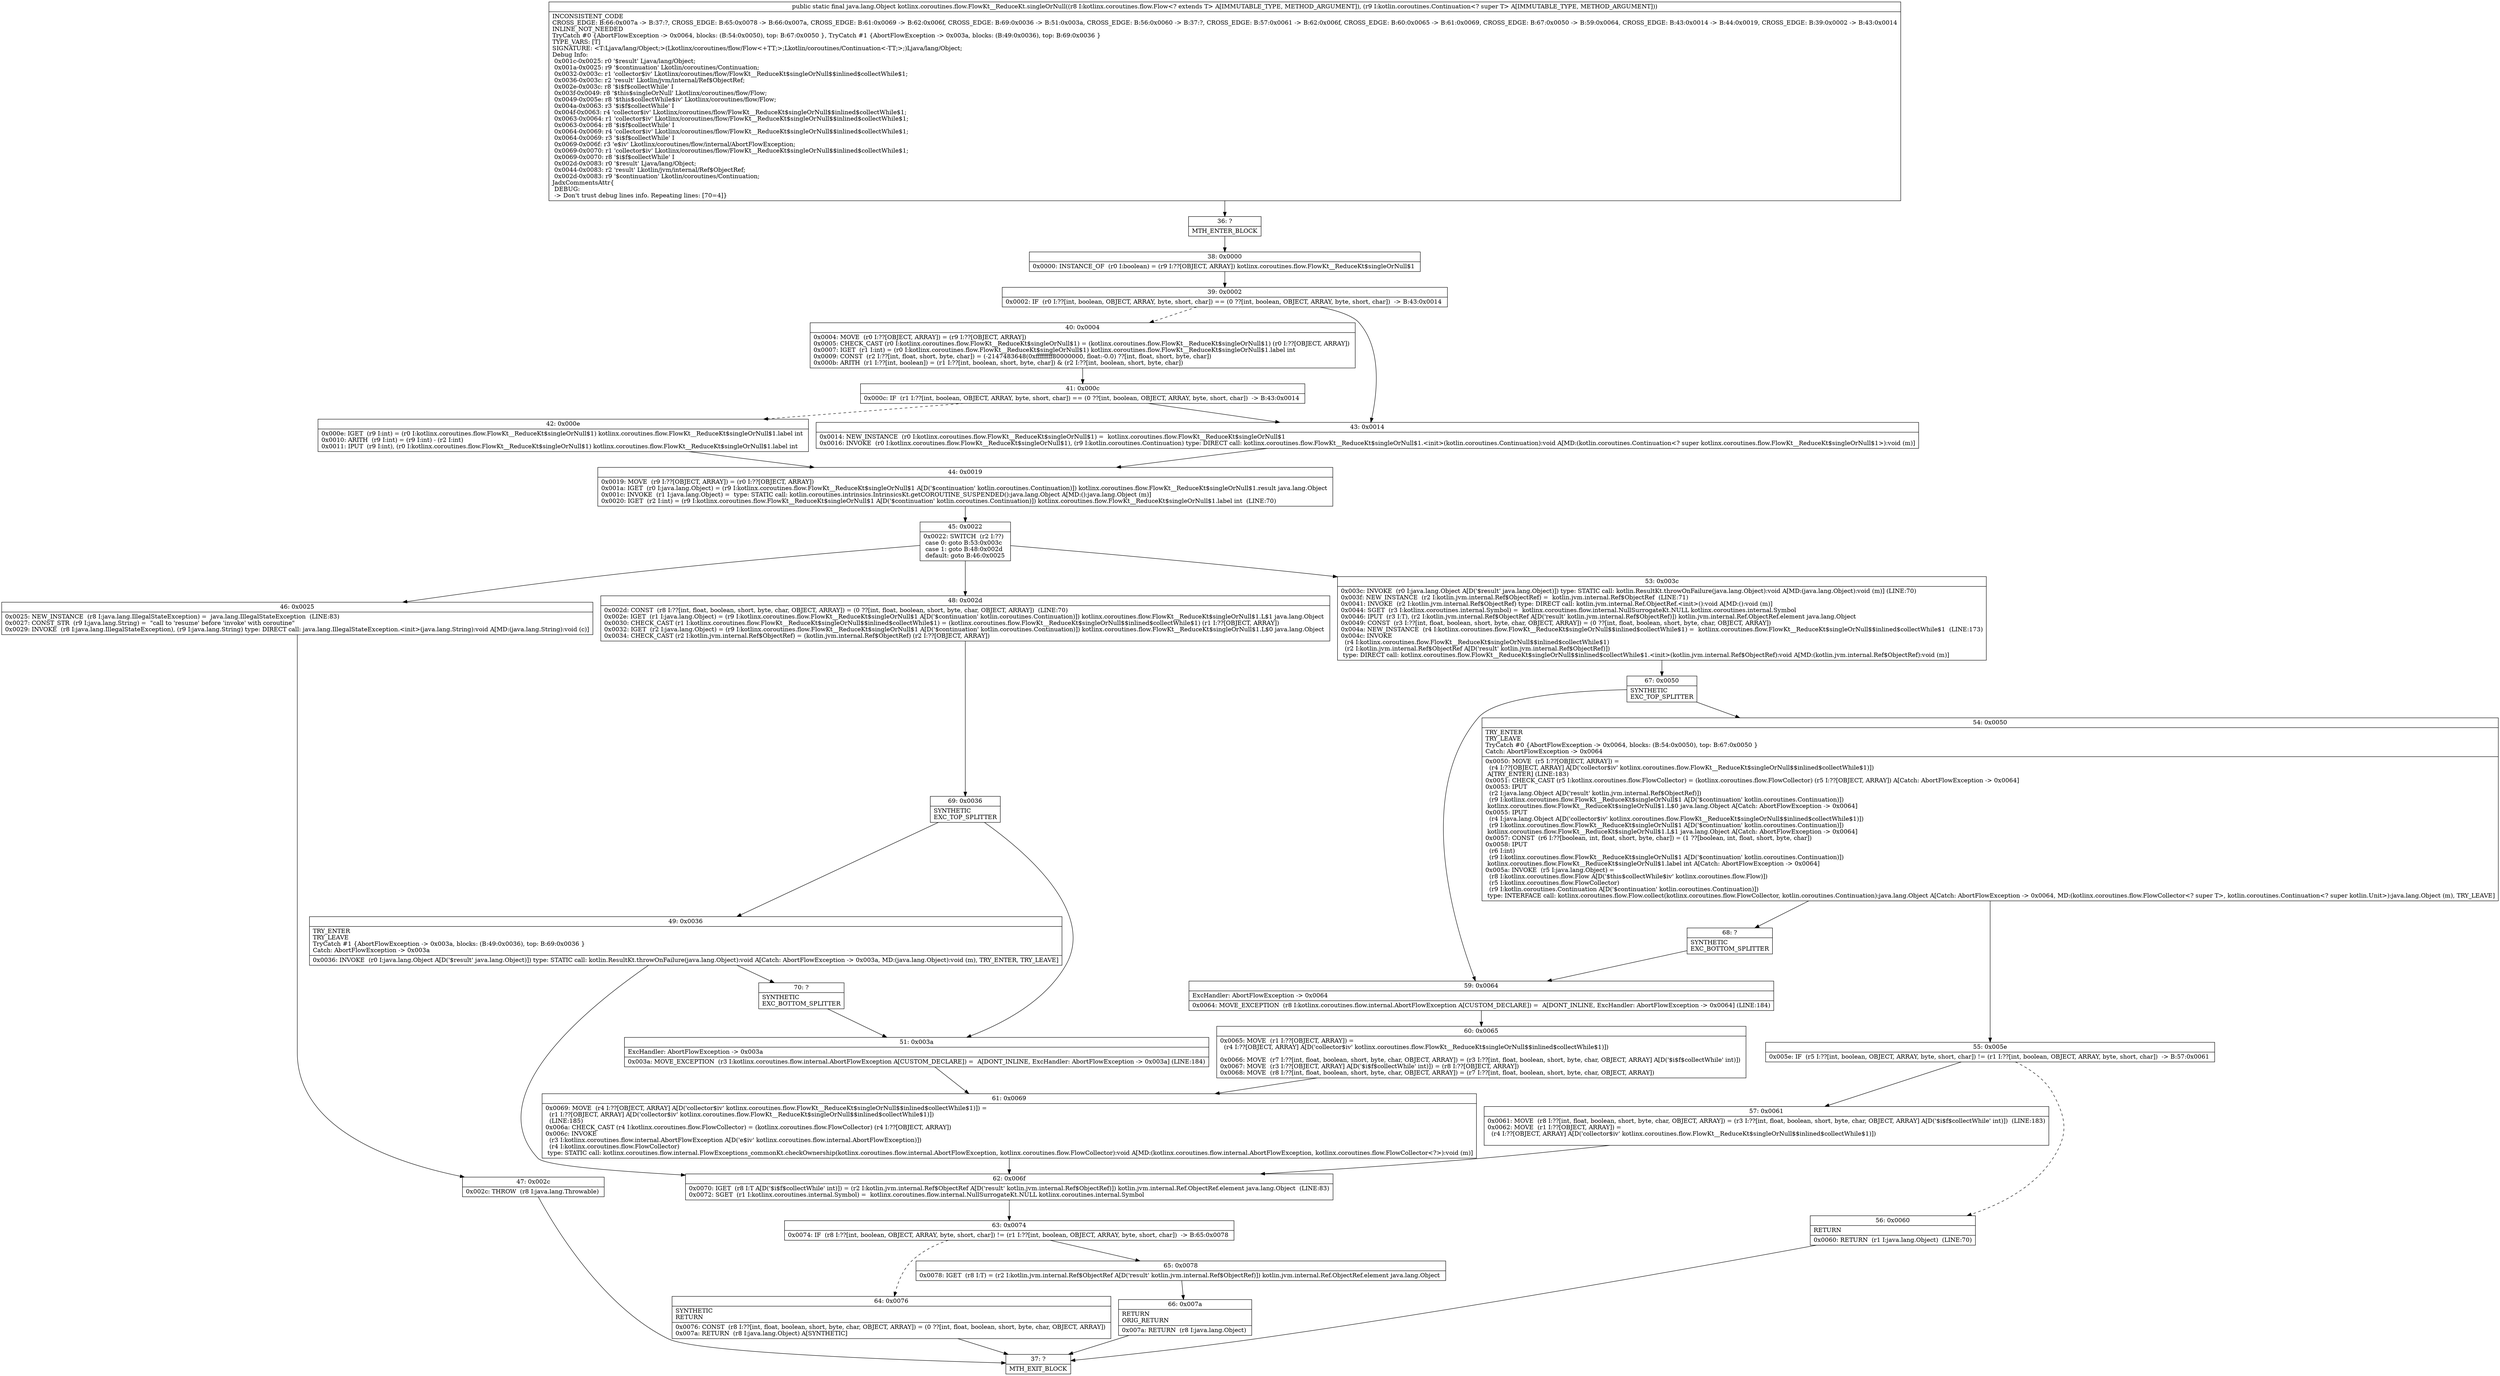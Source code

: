 digraph "CFG forkotlinx.coroutines.flow.FlowKt__ReduceKt.singleOrNull(Lkotlinx\/coroutines\/flow\/Flow;Lkotlin\/coroutines\/Continuation;)Ljava\/lang\/Object;" {
Node_36 [shape=record,label="{36\:\ ?|MTH_ENTER_BLOCK\l}"];
Node_38 [shape=record,label="{38\:\ 0x0000|0x0000: INSTANCE_OF  (r0 I:boolean) = (r9 I:??[OBJECT, ARRAY]) kotlinx.coroutines.flow.FlowKt__ReduceKt$singleOrNull$1 \l}"];
Node_39 [shape=record,label="{39\:\ 0x0002|0x0002: IF  (r0 I:??[int, boolean, OBJECT, ARRAY, byte, short, char]) == (0 ??[int, boolean, OBJECT, ARRAY, byte, short, char])  \-\> B:43:0x0014 \l}"];
Node_40 [shape=record,label="{40\:\ 0x0004|0x0004: MOVE  (r0 I:??[OBJECT, ARRAY]) = (r9 I:??[OBJECT, ARRAY]) \l0x0005: CHECK_CAST (r0 I:kotlinx.coroutines.flow.FlowKt__ReduceKt$singleOrNull$1) = (kotlinx.coroutines.flow.FlowKt__ReduceKt$singleOrNull$1) (r0 I:??[OBJECT, ARRAY]) \l0x0007: IGET  (r1 I:int) = (r0 I:kotlinx.coroutines.flow.FlowKt__ReduceKt$singleOrNull$1) kotlinx.coroutines.flow.FlowKt__ReduceKt$singleOrNull$1.label int \l0x0009: CONST  (r2 I:??[int, float, short, byte, char]) = (\-2147483648(0xffffffff80000000, float:\-0.0) ??[int, float, short, byte, char]) \l0x000b: ARITH  (r1 I:??[int, boolean]) = (r1 I:??[int, boolean, short, byte, char]) & (r2 I:??[int, boolean, short, byte, char]) \l}"];
Node_41 [shape=record,label="{41\:\ 0x000c|0x000c: IF  (r1 I:??[int, boolean, OBJECT, ARRAY, byte, short, char]) == (0 ??[int, boolean, OBJECT, ARRAY, byte, short, char])  \-\> B:43:0x0014 \l}"];
Node_42 [shape=record,label="{42\:\ 0x000e|0x000e: IGET  (r9 I:int) = (r0 I:kotlinx.coroutines.flow.FlowKt__ReduceKt$singleOrNull$1) kotlinx.coroutines.flow.FlowKt__ReduceKt$singleOrNull$1.label int \l0x0010: ARITH  (r9 I:int) = (r9 I:int) \- (r2 I:int) \l0x0011: IPUT  (r9 I:int), (r0 I:kotlinx.coroutines.flow.FlowKt__ReduceKt$singleOrNull$1) kotlinx.coroutines.flow.FlowKt__ReduceKt$singleOrNull$1.label int \l}"];
Node_44 [shape=record,label="{44\:\ 0x0019|0x0019: MOVE  (r9 I:??[OBJECT, ARRAY]) = (r0 I:??[OBJECT, ARRAY]) \l0x001a: IGET  (r0 I:java.lang.Object) = (r9 I:kotlinx.coroutines.flow.FlowKt__ReduceKt$singleOrNull$1 A[D('$continuation' kotlin.coroutines.Continuation)]) kotlinx.coroutines.flow.FlowKt__ReduceKt$singleOrNull$1.result java.lang.Object \l0x001c: INVOKE  (r1 I:java.lang.Object) =  type: STATIC call: kotlin.coroutines.intrinsics.IntrinsicsKt.getCOROUTINE_SUSPENDED():java.lang.Object A[MD:():java.lang.Object (m)]\l0x0020: IGET  (r2 I:int) = (r9 I:kotlinx.coroutines.flow.FlowKt__ReduceKt$singleOrNull$1 A[D('$continuation' kotlin.coroutines.Continuation)]) kotlinx.coroutines.flow.FlowKt__ReduceKt$singleOrNull$1.label int  (LINE:70)\l}"];
Node_45 [shape=record,label="{45\:\ 0x0022|0x0022: SWITCH  (r2 I:??)\l case 0: goto B:53:0x003c\l case 1: goto B:48:0x002d\l default: goto B:46:0x0025 \l}"];
Node_46 [shape=record,label="{46\:\ 0x0025|0x0025: NEW_INSTANCE  (r8 I:java.lang.IllegalStateException) =  java.lang.IllegalStateException  (LINE:83)\l0x0027: CONST_STR  (r9 I:java.lang.String) =  \"call to 'resume' before 'invoke' with coroutine\" \l0x0029: INVOKE  (r8 I:java.lang.IllegalStateException), (r9 I:java.lang.String) type: DIRECT call: java.lang.IllegalStateException.\<init\>(java.lang.String):void A[MD:(java.lang.String):void (c)]\l}"];
Node_47 [shape=record,label="{47\:\ 0x002c|0x002c: THROW  (r8 I:java.lang.Throwable) \l}"];
Node_37 [shape=record,label="{37\:\ ?|MTH_EXIT_BLOCK\l}"];
Node_48 [shape=record,label="{48\:\ 0x002d|0x002d: CONST  (r8 I:??[int, float, boolean, short, byte, char, OBJECT, ARRAY]) = (0 ??[int, float, boolean, short, byte, char, OBJECT, ARRAY])  (LINE:70)\l0x002e: IGET  (r1 I:java.lang.Object) = (r9 I:kotlinx.coroutines.flow.FlowKt__ReduceKt$singleOrNull$1 A[D('$continuation' kotlin.coroutines.Continuation)]) kotlinx.coroutines.flow.FlowKt__ReduceKt$singleOrNull$1.L$1 java.lang.Object \l0x0030: CHECK_CAST (r1 I:kotlinx.coroutines.flow.FlowKt__ReduceKt$singleOrNull$$inlined$collectWhile$1) = (kotlinx.coroutines.flow.FlowKt__ReduceKt$singleOrNull$$inlined$collectWhile$1) (r1 I:??[OBJECT, ARRAY]) \l0x0032: IGET  (r2 I:java.lang.Object) = (r9 I:kotlinx.coroutines.flow.FlowKt__ReduceKt$singleOrNull$1 A[D('$continuation' kotlin.coroutines.Continuation)]) kotlinx.coroutines.flow.FlowKt__ReduceKt$singleOrNull$1.L$0 java.lang.Object \l0x0034: CHECK_CAST (r2 I:kotlin.jvm.internal.Ref$ObjectRef) = (kotlin.jvm.internal.Ref$ObjectRef) (r2 I:??[OBJECT, ARRAY]) \l}"];
Node_69 [shape=record,label="{69\:\ 0x0036|SYNTHETIC\lEXC_TOP_SPLITTER\l}"];
Node_49 [shape=record,label="{49\:\ 0x0036|TRY_ENTER\lTRY_LEAVE\lTryCatch #1 \{AbortFlowException \-\> 0x003a, blocks: (B:49:0x0036), top: B:69:0x0036 \}\lCatch: AbortFlowException \-\> 0x003a\l|0x0036: INVOKE  (r0 I:java.lang.Object A[D('$result' java.lang.Object)]) type: STATIC call: kotlin.ResultKt.throwOnFailure(java.lang.Object):void A[Catch: AbortFlowException \-\> 0x003a, MD:(java.lang.Object):void (m), TRY_ENTER, TRY_LEAVE]\l}"];
Node_62 [shape=record,label="{62\:\ 0x006f|0x0070: IGET  (r8 I:T A[D('$i$f$collectWhile' int)]) = (r2 I:kotlin.jvm.internal.Ref$ObjectRef A[D('result' kotlin.jvm.internal.Ref$ObjectRef)]) kotlin.jvm.internal.Ref.ObjectRef.element java.lang.Object  (LINE:83)\l0x0072: SGET  (r1 I:kotlinx.coroutines.internal.Symbol) =  kotlinx.coroutines.flow.internal.NullSurrogateKt.NULL kotlinx.coroutines.internal.Symbol \l}"];
Node_63 [shape=record,label="{63\:\ 0x0074|0x0074: IF  (r8 I:??[int, boolean, OBJECT, ARRAY, byte, short, char]) != (r1 I:??[int, boolean, OBJECT, ARRAY, byte, short, char])  \-\> B:65:0x0078 \l}"];
Node_64 [shape=record,label="{64\:\ 0x0076|SYNTHETIC\lRETURN\l|0x0076: CONST  (r8 I:??[int, float, boolean, short, byte, char, OBJECT, ARRAY]) = (0 ??[int, float, boolean, short, byte, char, OBJECT, ARRAY]) \l0x007a: RETURN  (r8 I:java.lang.Object) A[SYNTHETIC]\l}"];
Node_65 [shape=record,label="{65\:\ 0x0078|0x0078: IGET  (r8 I:T) = (r2 I:kotlin.jvm.internal.Ref$ObjectRef A[D('result' kotlin.jvm.internal.Ref$ObjectRef)]) kotlin.jvm.internal.Ref.ObjectRef.element java.lang.Object \l}"];
Node_66 [shape=record,label="{66\:\ 0x007a|RETURN\lORIG_RETURN\l|0x007a: RETURN  (r8 I:java.lang.Object) \l}"];
Node_70 [shape=record,label="{70\:\ ?|SYNTHETIC\lEXC_BOTTOM_SPLITTER\l}"];
Node_51 [shape=record,label="{51\:\ 0x003a|ExcHandler: AbortFlowException \-\> 0x003a\l|0x003a: MOVE_EXCEPTION  (r3 I:kotlinx.coroutines.flow.internal.AbortFlowException A[CUSTOM_DECLARE]) =  A[DONT_INLINE, ExcHandler: AbortFlowException \-\> 0x003a] (LINE:184)\l}"];
Node_61 [shape=record,label="{61\:\ 0x0069|0x0069: MOVE  (r4 I:??[OBJECT, ARRAY] A[D('collector$iv' kotlinx.coroutines.flow.FlowKt__ReduceKt$singleOrNull$$inlined$collectWhile$1)]) = \l  (r1 I:??[OBJECT, ARRAY] A[D('collector$iv' kotlinx.coroutines.flow.FlowKt__ReduceKt$singleOrNull$$inlined$collectWhile$1)])\l  (LINE:185)\l0x006a: CHECK_CAST (r4 I:kotlinx.coroutines.flow.FlowCollector) = (kotlinx.coroutines.flow.FlowCollector) (r4 I:??[OBJECT, ARRAY]) \l0x006c: INVOKE  \l  (r3 I:kotlinx.coroutines.flow.internal.AbortFlowException A[D('e$iv' kotlinx.coroutines.flow.internal.AbortFlowException)])\l  (r4 I:kotlinx.coroutines.flow.FlowCollector)\l type: STATIC call: kotlinx.coroutines.flow.internal.FlowExceptions_commonKt.checkOwnership(kotlinx.coroutines.flow.internal.AbortFlowException, kotlinx.coroutines.flow.FlowCollector):void A[MD:(kotlinx.coroutines.flow.internal.AbortFlowException, kotlinx.coroutines.flow.FlowCollector\<?\>):void (m)]\l}"];
Node_53 [shape=record,label="{53\:\ 0x003c|0x003c: INVOKE  (r0 I:java.lang.Object A[D('$result' java.lang.Object)]) type: STATIC call: kotlin.ResultKt.throwOnFailure(java.lang.Object):void A[MD:(java.lang.Object):void (m)] (LINE:70)\l0x003f: NEW_INSTANCE  (r2 I:kotlin.jvm.internal.Ref$ObjectRef) =  kotlin.jvm.internal.Ref$ObjectRef  (LINE:71)\l0x0041: INVOKE  (r2 I:kotlin.jvm.internal.Ref$ObjectRef) type: DIRECT call: kotlin.jvm.internal.Ref.ObjectRef.\<init\>():void A[MD:():void (m)]\l0x0044: SGET  (r3 I:kotlinx.coroutines.internal.Symbol) =  kotlinx.coroutines.flow.internal.NullSurrogateKt.NULL kotlinx.coroutines.internal.Symbol \l0x0046: IPUT  (r3 I:T), (r2 I:kotlin.jvm.internal.Ref$ObjectRef A[D('result' kotlin.jvm.internal.Ref$ObjectRef)]) kotlin.jvm.internal.Ref.ObjectRef.element java.lang.Object \l0x0049: CONST  (r3 I:??[int, float, boolean, short, byte, char, OBJECT, ARRAY]) = (0 ??[int, float, boolean, short, byte, char, OBJECT, ARRAY]) \l0x004a: NEW_INSTANCE  (r4 I:kotlinx.coroutines.flow.FlowKt__ReduceKt$singleOrNull$$inlined$collectWhile$1) =  kotlinx.coroutines.flow.FlowKt__ReduceKt$singleOrNull$$inlined$collectWhile$1  (LINE:173)\l0x004c: INVOKE  \l  (r4 I:kotlinx.coroutines.flow.FlowKt__ReduceKt$singleOrNull$$inlined$collectWhile$1)\l  (r2 I:kotlin.jvm.internal.Ref$ObjectRef A[D('result' kotlin.jvm.internal.Ref$ObjectRef)])\l type: DIRECT call: kotlinx.coroutines.flow.FlowKt__ReduceKt$singleOrNull$$inlined$collectWhile$1.\<init\>(kotlin.jvm.internal.Ref$ObjectRef):void A[MD:(kotlin.jvm.internal.Ref$ObjectRef):void (m)]\l}"];
Node_67 [shape=record,label="{67\:\ 0x0050|SYNTHETIC\lEXC_TOP_SPLITTER\l}"];
Node_54 [shape=record,label="{54\:\ 0x0050|TRY_ENTER\lTRY_LEAVE\lTryCatch #0 \{AbortFlowException \-\> 0x0064, blocks: (B:54:0x0050), top: B:67:0x0050 \}\lCatch: AbortFlowException \-\> 0x0064\l|0x0050: MOVE  (r5 I:??[OBJECT, ARRAY]) = \l  (r4 I:??[OBJECT, ARRAY] A[D('collector$iv' kotlinx.coroutines.flow.FlowKt__ReduceKt$singleOrNull$$inlined$collectWhile$1)])\l A[TRY_ENTER] (LINE:183)\l0x0051: CHECK_CAST (r5 I:kotlinx.coroutines.flow.FlowCollector) = (kotlinx.coroutines.flow.FlowCollector) (r5 I:??[OBJECT, ARRAY]) A[Catch: AbortFlowException \-\> 0x0064]\l0x0053: IPUT  \l  (r2 I:java.lang.Object A[D('result' kotlin.jvm.internal.Ref$ObjectRef)])\l  (r9 I:kotlinx.coroutines.flow.FlowKt__ReduceKt$singleOrNull$1 A[D('$continuation' kotlin.coroutines.Continuation)])\l kotlinx.coroutines.flow.FlowKt__ReduceKt$singleOrNull$1.L$0 java.lang.Object A[Catch: AbortFlowException \-\> 0x0064]\l0x0055: IPUT  \l  (r4 I:java.lang.Object A[D('collector$iv' kotlinx.coroutines.flow.FlowKt__ReduceKt$singleOrNull$$inlined$collectWhile$1)])\l  (r9 I:kotlinx.coroutines.flow.FlowKt__ReduceKt$singleOrNull$1 A[D('$continuation' kotlin.coroutines.Continuation)])\l kotlinx.coroutines.flow.FlowKt__ReduceKt$singleOrNull$1.L$1 java.lang.Object A[Catch: AbortFlowException \-\> 0x0064]\l0x0057: CONST  (r6 I:??[boolean, int, float, short, byte, char]) = (1 ??[boolean, int, float, short, byte, char]) \l0x0058: IPUT  \l  (r6 I:int)\l  (r9 I:kotlinx.coroutines.flow.FlowKt__ReduceKt$singleOrNull$1 A[D('$continuation' kotlin.coroutines.Continuation)])\l kotlinx.coroutines.flow.FlowKt__ReduceKt$singleOrNull$1.label int A[Catch: AbortFlowException \-\> 0x0064]\l0x005a: INVOKE  (r5 I:java.lang.Object) = \l  (r8 I:kotlinx.coroutines.flow.Flow A[D('$this$collectWhile$iv' kotlinx.coroutines.flow.Flow)])\l  (r5 I:kotlinx.coroutines.flow.FlowCollector)\l  (r9 I:kotlin.coroutines.Continuation A[D('$continuation' kotlin.coroutines.Continuation)])\l type: INTERFACE call: kotlinx.coroutines.flow.Flow.collect(kotlinx.coroutines.flow.FlowCollector, kotlin.coroutines.Continuation):java.lang.Object A[Catch: AbortFlowException \-\> 0x0064, MD:(kotlinx.coroutines.flow.FlowCollector\<? super T\>, kotlin.coroutines.Continuation\<? super kotlin.Unit\>):java.lang.Object (m), TRY_LEAVE]\l}"];
Node_55 [shape=record,label="{55\:\ 0x005e|0x005e: IF  (r5 I:??[int, boolean, OBJECT, ARRAY, byte, short, char]) != (r1 I:??[int, boolean, OBJECT, ARRAY, byte, short, char])  \-\> B:57:0x0061 \l}"];
Node_56 [shape=record,label="{56\:\ 0x0060|RETURN\l|0x0060: RETURN  (r1 I:java.lang.Object)  (LINE:70)\l}"];
Node_57 [shape=record,label="{57\:\ 0x0061|0x0061: MOVE  (r8 I:??[int, float, boolean, short, byte, char, OBJECT, ARRAY]) = (r3 I:??[int, float, boolean, short, byte, char, OBJECT, ARRAY] A[D('$i$f$collectWhile' int)])  (LINE:183)\l0x0062: MOVE  (r1 I:??[OBJECT, ARRAY]) = \l  (r4 I:??[OBJECT, ARRAY] A[D('collector$iv' kotlinx.coroutines.flow.FlowKt__ReduceKt$singleOrNull$$inlined$collectWhile$1)])\l \l}"];
Node_68 [shape=record,label="{68\:\ ?|SYNTHETIC\lEXC_BOTTOM_SPLITTER\l}"];
Node_59 [shape=record,label="{59\:\ 0x0064|ExcHandler: AbortFlowException \-\> 0x0064\l|0x0064: MOVE_EXCEPTION  (r8 I:kotlinx.coroutines.flow.internal.AbortFlowException A[CUSTOM_DECLARE]) =  A[DONT_INLINE, ExcHandler: AbortFlowException \-\> 0x0064] (LINE:184)\l}"];
Node_60 [shape=record,label="{60\:\ 0x0065|0x0065: MOVE  (r1 I:??[OBJECT, ARRAY]) = \l  (r4 I:??[OBJECT, ARRAY] A[D('collector$iv' kotlinx.coroutines.flow.FlowKt__ReduceKt$singleOrNull$$inlined$collectWhile$1)])\l \l0x0066: MOVE  (r7 I:??[int, float, boolean, short, byte, char, OBJECT, ARRAY]) = (r3 I:??[int, float, boolean, short, byte, char, OBJECT, ARRAY] A[D('$i$f$collectWhile' int)]) \l0x0067: MOVE  (r3 I:??[OBJECT, ARRAY] A[D('$i$f$collectWhile' int)]) = (r8 I:??[OBJECT, ARRAY]) \l0x0068: MOVE  (r8 I:??[int, float, boolean, short, byte, char, OBJECT, ARRAY]) = (r7 I:??[int, float, boolean, short, byte, char, OBJECT, ARRAY]) \l}"];
Node_43 [shape=record,label="{43\:\ 0x0014|0x0014: NEW_INSTANCE  (r0 I:kotlinx.coroutines.flow.FlowKt__ReduceKt$singleOrNull$1) =  kotlinx.coroutines.flow.FlowKt__ReduceKt$singleOrNull$1 \l0x0016: INVOKE  (r0 I:kotlinx.coroutines.flow.FlowKt__ReduceKt$singleOrNull$1), (r9 I:kotlin.coroutines.Continuation) type: DIRECT call: kotlinx.coroutines.flow.FlowKt__ReduceKt$singleOrNull$1.\<init\>(kotlin.coroutines.Continuation):void A[MD:(kotlin.coroutines.Continuation\<? super kotlinx.coroutines.flow.FlowKt__ReduceKt$singleOrNull$1\>):void (m)]\l}"];
MethodNode[shape=record,label="{public static final java.lang.Object kotlinx.coroutines.flow.FlowKt__ReduceKt.singleOrNull((r8 I:kotlinx.coroutines.flow.Flow\<? extends T\> A[IMMUTABLE_TYPE, METHOD_ARGUMENT]), (r9 I:kotlin.coroutines.Continuation\<? super T\> A[IMMUTABLE_TYPE, METHOD_ARGUMENT]))  | INCONSISTENT_CODE\lCROSS_EDGE: B:66:0x007a \-\> B:37:?, CROSS_EDGE: B:65:0x0078 \-\> B:66:0x007a, CROSS_EDGE: B:61:0x0069 \-\> B:62:0x006f, CROSS_EDGE: B:69:0x0036 \-\> B:51:0x003a, CROSS_EDGE: B:56:0x0060 \-\> B:37:?, CROSS_EDGE: B:57:0x0061 \-\> B:62:0x006f, CROSS_EDGE: B:60:0x0065 \-\> B:61:0x0069, CROSS_EDGE: B:67:0x0050 \-\> B:59:0x0064, CROSS_EDGE: B:43:0x0014 \-\> B:44:0x0019, CROSS_EDGE: B:39:0x0002 \-\> B:43:0x0014\lINLINE_NOT_NEEDED\lTryCatch #0 \{AbortFlowException \-\> 0x0064, blocks: (B:54:0x0050), top: B:67:0x0050 \}, TryCatch #1 \{AbortFlowException \-\> 0x003a, blocks: (B:49:0x0036), top: B:69:0x0036 \}\lTYPE_VARS: [T]\lSIGNATURE: \<T:Ljava\/lang\/Object;\>(Lkotlinx\/coroutines\/flow\/Flow\<+TT;\>;Lkotlin\/coroutines\/Continuation\<\-TT;\>;)Ljava\/lang\/Object;\lDebug Info:\l  0x001c\-0x0025: r0 '$result' Ljava\/lang\/Object;\l  0x001a\-0x0025: r9 '$continuation' Lkotlin\/coroutines\/Continuation;\l  0x0032\-0x003c: r1 'collector$iv' Lkotlinx\/coroutines\/flow\/FlowKt__ReduceKt$singleOrNull$$inlined$collectWhile$1;\l  0x0036\-0x003c: r2 'result' Lkotlin\/jvm\/internal\/Ref$ObjectRef;\l  0x002e\-0x003c: r8 '$i$f$collectWhile' I\l  0x003f\-0x0049: r8 '$this$singleOrNull' Lkotlinx\/coroutines\/flow\/Flow;\l  0x0049\-0x005e: r8 '$this$collectWhile$iv' Lkotlinx\/coroutines\/flow\/Flow;\l  0x004a\-0x0063: r3 '$i$f$collectWhile' I\l  0x004f\-0x0063: r4 'collector$iv' Lkotlinx\/coroutines\/flow\/FlowKt__ReduceKt$singleOrNull$$inlined$collectWhile$1;\l  0x0063\-0x0064: r1 'collector$iv' Lkotlinx\/coroutines\/flow\/FlowKt__ReduceKt$singleOrNull$$inlined$collectWhile$1;\l  0x0063\-0x0064: r8 '$i$f$collectWhile' I\l  0x0064\-0x0069: r4 'collector$iv' Lkotlinx\/coroutines\/flow\/FlowKt__ReduceKt$singleOrNull$$inlined$collectWhile$1;\l  0x0064\-0x0069: r3 '$i$f$collectWhile' I\l  0x0069\-0x006f: r3 'e$iv' Lkotlinx\/coroutines\/flow\/internal\/AbortFlowException;\l  0x0069\-0x0070: r1 'collector$iv' Lkotlinx\/coroutines\/flow\/FlowKt__ReduceKt$singleOrNull$$inlined$collectWhile$1;\l  0x0069\-0x0070: r8 '$i$f$collectWhile' I\l  0x002d\-0x0083: r0 '$result' Ljava\/lang\/Object;\l  0x0044\-0x0083: r2 'result' Lkotlin\/jvm\/internal\/Ref$ObjectRef;\l  0x002d\-0x0083: r9 '$continuation' Lkotlin\/coroutines\/Continuation;\lJadxCommentsAttr\{\l DEBUG: \l \-\> Don't trust debug lines info. Repeating lines: [70=4]\}\l}"];
MethodNode -> Node_36;Node_36 -> Node_38;
Node_38 -> Node_39;
Node_39 -> Node_40[style=dashed];
Node_39 -> Node_43;
Node_40 -> Node_41;
Node_41 -> Node_42[style=dashed];
Node_41 -> Node_43;
Node_42 -> Node_44;
Node_44 -> Node_45;
Node_45 -> Node_46;
Node_45 -> Node_48;
Node_45 -> Node_53;
Node_46 -> Node_47;
Node_47 -> Node_37;
Node_48 -> Node_69;
Node_69 -> Node_49;
Node_69 -> Node_51;
Node_49 -> Node_62;
Node_49 -> Node_70;
Node_62 -> Node_63;
Node_63 -> Node_64[style=dashed];
Node_63 -> Node_65;
Node_64 -> Node_37;
Node_65 -> Node_66;
Node_66 -> Node_37;
Node_70 -> Node_51;
Node_51 -> Node_61;
Node_61 -> Node_62;
Node_53 -> Node_67;
Node_67 -> Node_54;
Node_67 -> Node_59;
Node_54 -> Node_55;
Node_54 -> Node_68;
Node_55 -> Node_56[style=dashed];
Node_55 -> Node_57;
Node_56 -> Node_37;
Node_57 -> Node_62;
Node_68 -> Node_59;
Node_59 -> Node_60;
Node_60 -> Node_61;
Node_43 -> Node_44;
}

